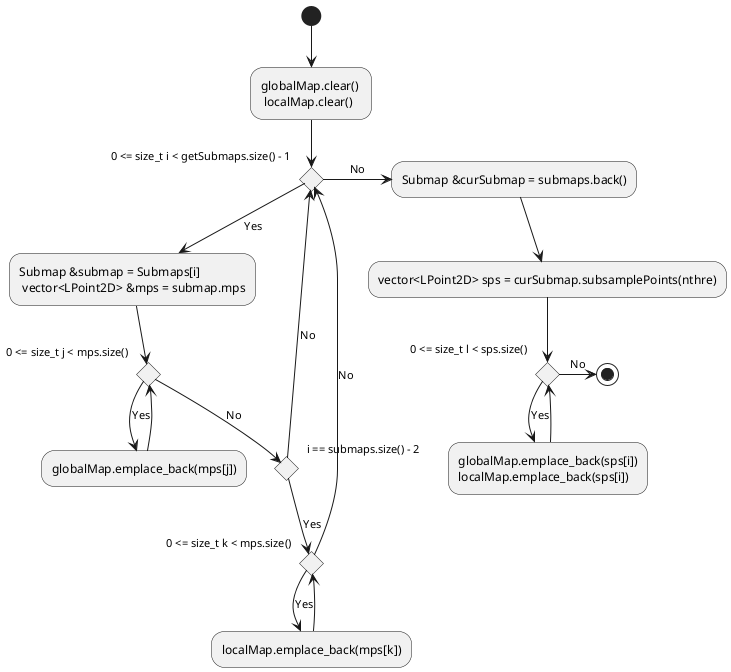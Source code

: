 @startuml

/'
    create global map
    local map is created here together
    because process is faster
'/

(*) --> "globalMap.clear() \n localMap.clear()"
--> if "0 <= size_t i < getSubmaps.size() - 1" as judge_i then
--> [Yes] "Submap &submap = Submaps[i] \n vector<LPoint2D> &mps = submap.mps"
--> if "0 <= size_t j < mps.size()" as judge_j then
--> [Yes] "globalMap.emplace_back(mps[j])"
--> judge_j
else
judge_j --> [No]if "i == submaps.size() - 2" as judge_s then
--> [Yes] if "0 <= size_t k < mps.size()" as judge_k then
--> [Yes]"localMap.emplace_back(mps[k])"
--> judge_k
else
judge_k --> [No] judge_i
else
judge_s --> [No] judge_i
else
judge_i -> [No] "Submap &curSubmap = submaps.back()"
--> "vector<LPoint2D> sps = curSubmap.subsamplePoints(nthre)"
--> if "0 <= size_t l < sps.size()" as judge_l then
--> [Yes] "globalMap.emplace_back(sps[i])
localMap.emplace_back(sps[i])"
--> judge_l
else
judge_l -> [No] (*)

@enduml